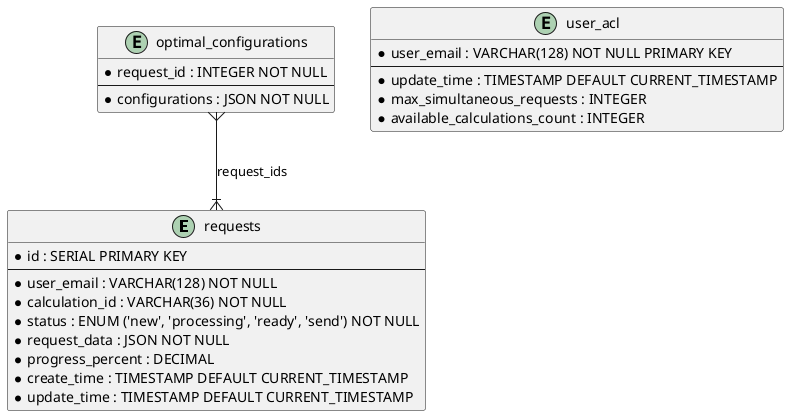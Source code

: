 @startuml

entity "requests" as requests {
    *id : SERIAL PRIMARY KEY
    --
    *user_email : VARCHAR(128) NOT NULL
    *calculation_id : VARCHAR(36) NOT NULL
    *status : ENUM ('new', 'processing', 'ready', 'send') NOT NULL
    *request_data : JSON NOT NULL
    *progress_percent : DECIMAL
    *create_time : TIMESTAMP DEFAULT CURRENT_TIMESTAMP
    *update_time : TIMESTAMP DEFAULT CURRENT_TIMESTAMP
}

entity "optimal_configurations" as optimal_configurations {
    *request_id : INTEGER NOT NULL
    --
    *configurations : JSON NOT NULL
}
optimal_configurations }--|{ requests : request_ids

entity "user_acl" as user_acl {
    *user_email : VARCHAR(128) NOT NULL PRIMARY KEY
    --
    *update_time : TIMESTAMP DEFAULT CURRENT_TIMESTAMP
    *max_simultaneous_requests : INTEGER
    *available_calculations_count : INTEGER
}

@enduml
